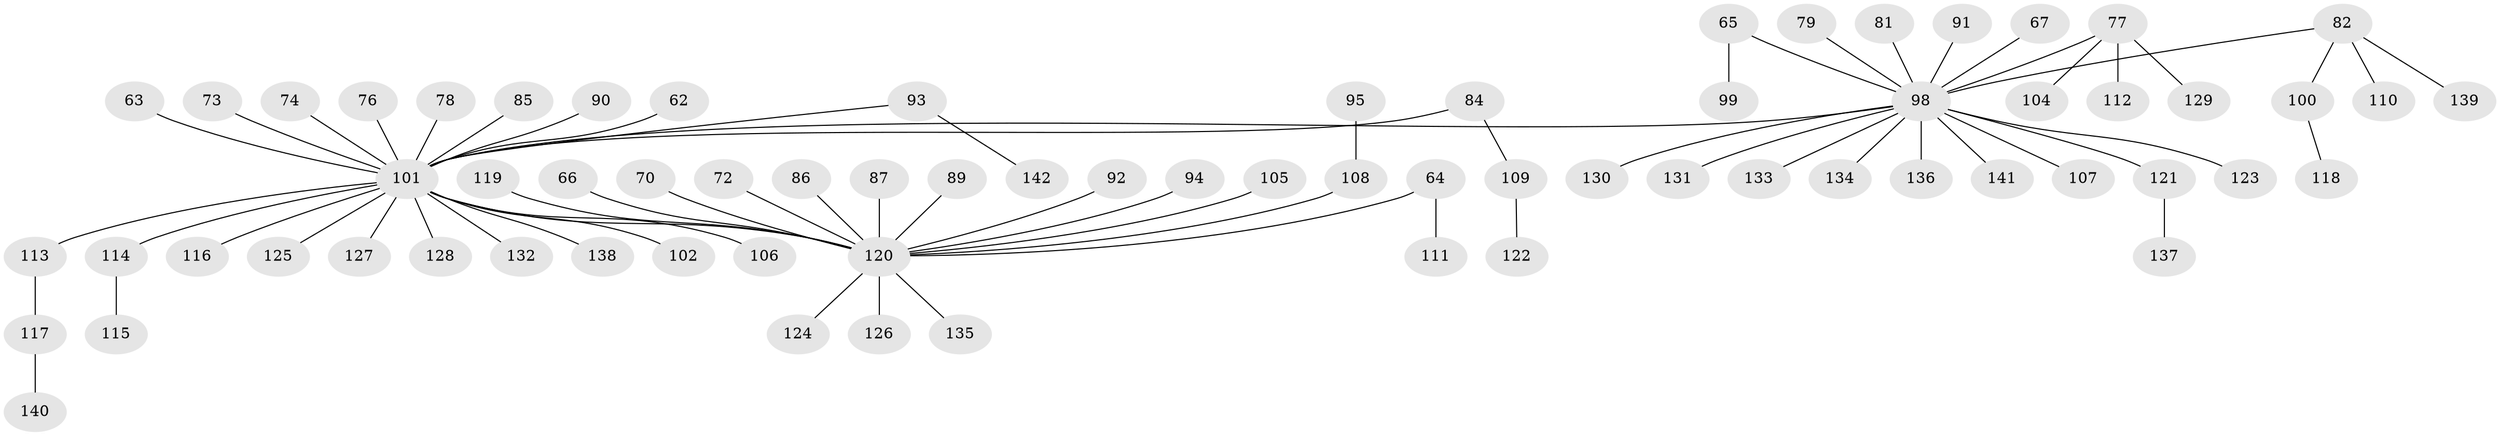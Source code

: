 // original degree distribution, {3: 0.1267605633802817, 11: 0.007042253521126761, 5: 0.04929577464788732, 2: 0.2112676056338028, 6: 0.02112676056338028, 4: 0.04929577464788732, 1: 0.5352112676056338}
// Generated by graph-tools (version 1.1) at 2025/52/03/09/25 04:52:53]
// undirected, 71 vertices, 70 edges
graph export_dot {
graph [start="1"]
  node [color=gray90,style=filled];
  62;
  63;
  64;
  65 [super="+60"];
  66;
  67;
  70;
  72;
  73;
  74;
  76;
  77;
  78;
  79;
  81;
  82 [super="+61"];
  84;
  85;
  86;
  87;
  89;
  90;
  91;
  92;
  93;
  94;
  95;
  98 [super="+33+68+22+88+28+47+52+54"];
  99;
  100;
  101 [super="+3+26+4+11+13+17+30+31+24+48+32+25+71+41+43+53+46+55+57"];
  102;
  104;
  105;
  106;
  107;
  108 [super="+51"];
  109;
  110;
  111;
  112;
  113;
  114;
  115;
  116;
  117;
  118;
  119;
  120 [super="+96+97+103+45+56+80+58+59"];
  121;
  122;
  123;
  124;
  125;
  126;
  127;
  128;
  129;
  130;
  131;
  132;
  133;
  134;
  135;
  136;
  137;
  138;
  139;
  140;
  141;
  142;
  62 -- 101;
  63 -- 101;
  64 -- 111;
  64 -- 120;
  65 -- 99;
  65 -- 98;
  66 -- 120;
  67 -- 98;
  70 -- 120;
  72 -- 120;
  73 -- 101;
  74 -- 101;
  76 -- 101;
  77 -- 104;
  77 -- 112;
  77 -- 129;
  77 -- 98;
  78 -- 101;
  79 -- 98;
  81 -- 98;
  82 -- 139;
  82 -- 100;
  82 -- 110;
  82 -- 98;
  84 -- 109;
  84 -- 101;
  85 -- 101;
  86 -- 120;
  87 -- 120;
  89 -- 120;
  90 -- 101;
  91 -- 98;
  92 -- 120;
  93 -- 142;
  93 -- 101;
  94 -- 120;
  95 -- 108;
  98 -- 133;
  98 -- 130;
  98 -- 131;
  98 -- 136;
  98 -- 141;
  98 -- 101;
  98 -- 107;
  98 -- 121;
  98 -- 123;
  98 -- 134;
  100 -- 118;
  101 -- 128;
  101 -- 138;
  101 -- 106;
  101 -- 132;
  101 -- 114;
  101 -- 125;
  101 -- 127;
  101 -- 116;
  101 -- 113;
  101 -- 120;
  101 -- 102;
  105 -- 120;
  108 -- 120;
  109 -- 122;
  113 -- 117;
  114 -- 115;
  117 -- 140;
  119 -- 120;
  120 -- 124;
  120 -- 135;
  120 -- 126;
  121 -- 137;
}
